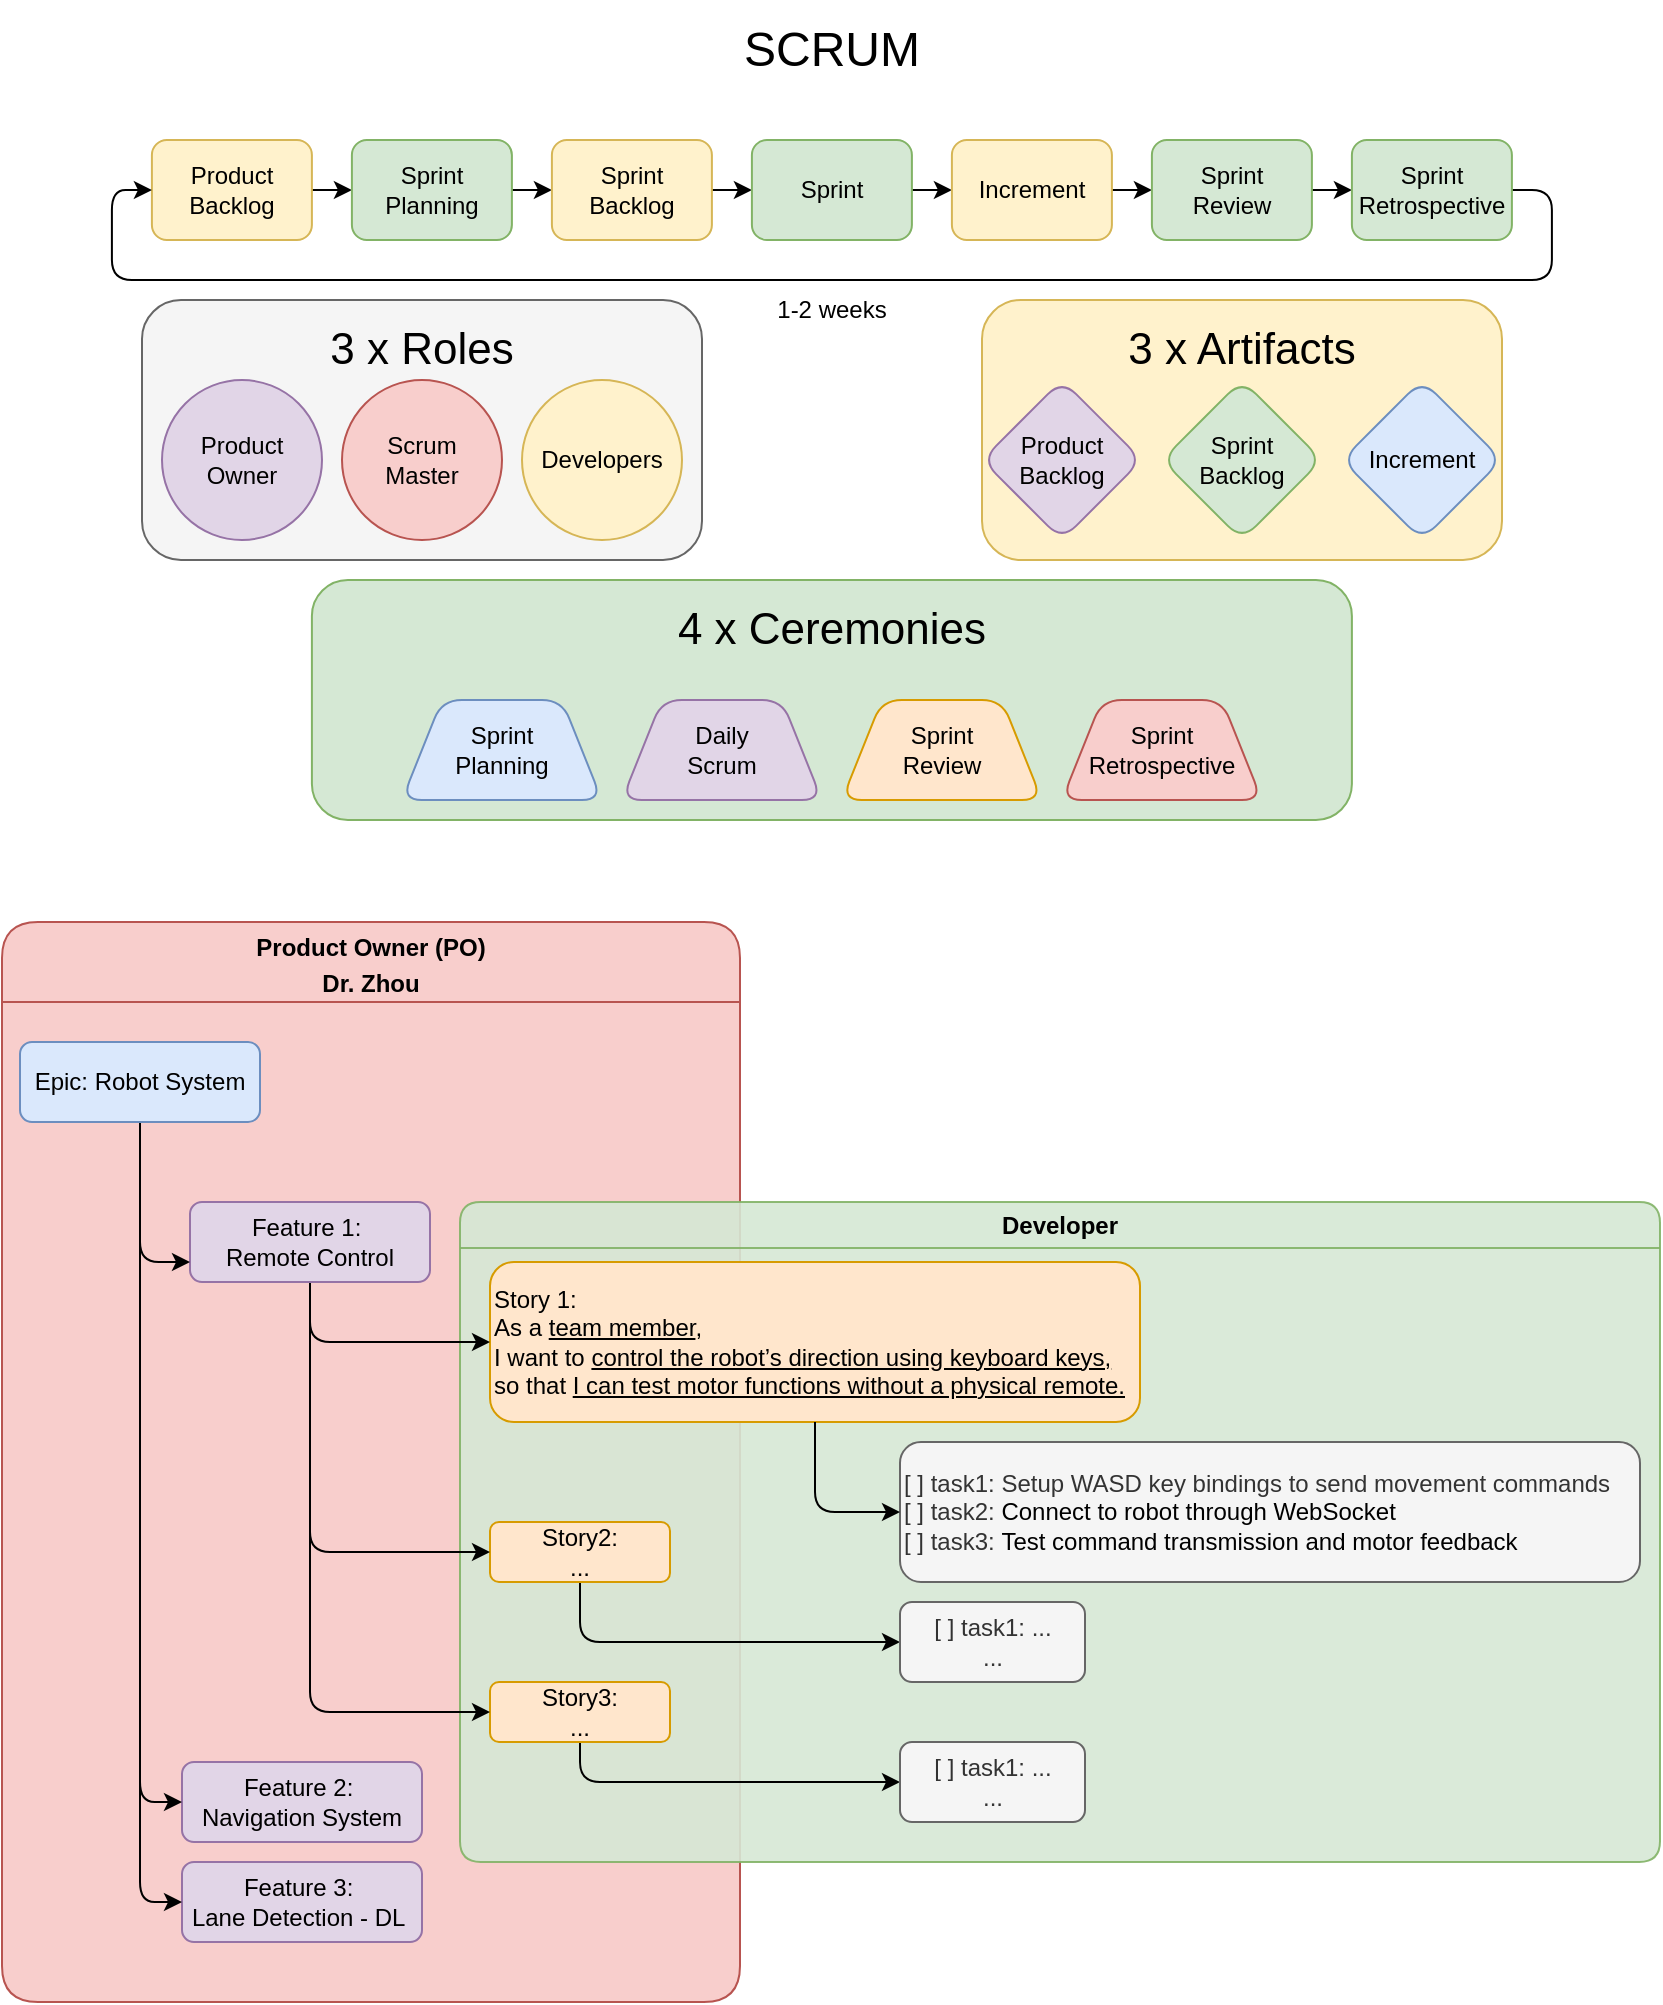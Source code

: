 <mxfile version="28.0.5">
  <diagram name="Page-1" id="K2rsrTp5yFfVZbXNRDB6">
    <mxGraphModel dx="976" dy="630" grid="1" gridSize="10" guides="1" tooltips="1" connect="1" arrows="1" fold="1" page="1" pageScale="1" pageWidth="850" pageHeight="1100" math="0" shadow="0">
      <root>
        <mxCell id="0" />
        <mxCell id="1" parent="0" />
        <mxCell id="alW0ItKAqQshCZF6b7rs-1" value="&lt;font style=&quot;font-size: 24px;&quot;&gt;SCRUM&lt;/font&gt;" style="rounded=1;whiteSpace=wrap;html=1;fillColor=none;strokeColor=none;labelBackgroundColor=none;" parent="1" vertex="1">
          <mxGeometry x="375" y="20" width="100" height="50" as="geometry" />
        </mxCell>
        <mxCell id="alW0ItKAqQshCZF6b7rs-29" value="" style="group;rounded=1;labelBackgroundColor=none;fillColor=#fff2cc;strokeColor=#d6b656;" parent="1" connectable="0" vertex="1">
          <mxGeometry x="500" y="170" width="260" height="130" as="geometry" />
        </mxCell>
        <mxCell id="alW0ItKAqQshCZF6b7rs-22" value="Product&lt;div&gt;Backlog&lt;/div&gt;" style="rhombus;whiteSpace=wrap;html=1;rounded=1;labelBackgroundColor=none;fillColor=#e1d5e7;strokeColor=#9673a6;" parent="alW0ItKAqQshCZF6b7rs-29" vertex="1">
          <mxGeometry y="40" width="80" height="80" as="geometry" />
        </mxCell>
        <mxCell id="alW0ItKAqQshCZF6b7rs-21" value="&lt;font style=&quot;font-size: 22px;&quot;&gt;3 x Artifacts&lt;/font&gt;" style="rounded=1;whiteSpace=wrap;html=1;fillColor=none;strokeColor=none;labelBackgroundColor=none;" parent="alW0ItKAqQshCZF6b7rs-29" vertex="1">
          <mxGeometry x="60" width="140" height="50" as="geometry" />
        </mxCell>
        <mxCell id="alW0ItKAqQshCZF6b7rs-27" value="Sprint&lt;div&gt;Backlog&lt;/div&gt;" style="rhombus;whiteSpace=wrap;html=1;rounded=1;labelBackgroundColor=none;fillColor=#d5e8d4;strokeColor=#82b366;" parent="alW0ItKAqQshCZF6b7rs-29" vertex="1">
          <mxGeometry x="90" y="40" width="80" height="80" as="geometry" />
        </mxCell>
        <mxCell id="alW0ItKAqQshCZF6b7rs-28" value="Increment" style="rhombus;whiteSpace=wrap;html=1;rounded=1;labelBackgroundColor=none;fillColor=#dae8fc;strokeColor=#6c8ebf;" parent="alW0ItKAqQshCZF6b7rs-29" vertex="1">
          <mxGeometry x="180" y="40" width="80" height="80" as="geometry" />
        </mxCell>
        <mxCell id="alW0ItKAqQshCZF6b7rs-72" value="" style="group;labelBackgroundColor=none;fillColor=#d5e8d4;strokeColor=#82b366;rounded=1;" parent="1" connectable="0" vertex="1">
          <mxGeometry x="164.95" y="310" width="520" height="120" as="geometry" />
        </mxCell>
        <mxCell id="alW0ItKAqQshCZF6b7rs-36" value="Sprint&lt;div&gt;Planning&lt;/div&gt;" style="shape=trapezoid;perimeter=trapezoidPerimeter;whiteSpace=wrap;html=1;fixedSize=1;rounded=1;labelBackgroundColor=none;fillColor=#dae8fc;strokeColor=#6c8ebf;" parent="alW0ItKAqQshCZF6b7rs-72" vertex="1">
          <mxGeometry x="45" y="60" width="100" height="50" as="geometry" />
        </mxCell>
        <mxCell id="alW0ItKAqQshCZF6b7rs-32" value="&lt;font style=&quot;font-size: 22px;&quot;&gt;4 x Ceremonies&lt;/font&gt;" style="rounded=1;whiteSpace=wrap;html=1;fillColor=none;strokeColor=none;labelBackgroundColor=none;" parent="alW0ItKAqQshCZF6b7rs-72" vertex="1">
          <mxGeometry x="165" width="190" height="50" as="geometry" />
        </mxCell>
        <mxCell id="alW0ItKAqQshCZF6b7rs-38" value="Daily&lt;div&gt;Scrum&lt;/div&gt;" style="shape=trapezoid;perimeter=trapezoidPerimeter;whiteSpace=wrap;html=1;fixedSize=1;rounded=1;labelBackgroundColor=none;fillColor=#e1d5e7;strokeColor=#9673a6;" parent="alW0ItKAqQshCZF6b7rs-72" vertex="1">
          <mxGeometry x="155" y="60" width="100" height="50" as="geometry" />
        </mxCell>
        <mxCell id="alW0ItKAqQshCZF6b7rs-39" value="Sprint&lt;div&gt;Review&lt;/div&gt;" style="shape=trapezoid;perimeter=trapezoidPerimeter;whiteSpace=wrap;html=1;fixedSize=1;rounded=1;labelBackgroundColor=none;fillColor=#ffe6cc;strokeColor=#d79b00;" parent="alW0ItKAqQshCZF6b7rs-72" vertex="1">
          <mxGeometry x="265" y="60" width="100" height="50" as="geometry" />
        </mxCell>
        <mxCell id="alW0ItKAqQshCZF6b7rs-71" value="Sprint&lt;div&gt;Retrospective&lt;/div&gt;" style="shape=trapezoid;perimeter=trapezoidPerimeter;whiteSpace=wrap;html=1;fixedSize=1;rounded=1;labelBackgroundColor=none;fillColor=#f8cecc;strokeColor=#b85450;" parent="alW0ItKAqQshCZF6b7rs-72" vertex="1">
          <mxGeometry x="375" y="60" width="100" height="50" as="geometry" />
        </mxCell>
        <mxCell id="alW0ItKAqQshCZF6b7rs-77" value="" style="group;labelBackgroundColor=none;rounded=1;" parent="1" connectable="0" vertex="1">
          <mxGeometry x="64.95" y="90" width="720" height="100" as="geometry" />
        </mxCell>
        <mxCell id="alW0ItKAqQshCZF6b7rs-8" style="edgeStyle=orthogonalEdgeStyle;rounded=1;orthogonalLoop=1;jettySize=auto;html=1;exitX=1;exitY=0.5;exitDx=0;exitDy=0;entryX=0;entryY=0.5;entryDx=0;entryDy=0;labelBackgroundColor=none;fontColor=default;" parent="alW0ItKAqQshCZF6b7rs-77" source="alW0ItKAqQshCZF6b7rs-2" target="alW0ItKAqQshCZF6b7rs-3" edge="1">
          <mxGeometry relative="1" as="geometry" />
        </mxCell>
        <mxCell id="alW0ItKAqQshCZF6b7rs-2" value="Product Backlog" style="rounded=1;whiteSpace=wrap;html=1;labelBackgroundColor=none;fillColor=#fff2cc;strokeColor=#d6b656;" parent="alW0ItKAqQshCZF6b7rs-77" vertex="1">
          <mxGeometry x="20" width="80" height="50" as="geometry" />
        </mxCell>
        <mxCell id="alW0ItKAqQshCZF6b7rs-9" style="edgeStyle=orthogonalEdgeStyle;rounded=1;orthogonalLoop=1;jettySize=auto;html=1;exitX=1;exitY=0.5;exitDx=0;exitDy=0;entryX=0;entryY=0.5;entryDx=0;entryDy=0;labelBackgroundColor=none;fontColor=default;" parent="alW0ItKAqQshCZF6b7rs-77" source="alW0ItKAqQshCZF6b7rs-3" target="alW0ItKAqQshCZF6b7rs-4" edge="1">
          <mxGeometry relative="1" as="geometry" />
        </mxCell>
        <mxCell id="alW0ItKAqQshCZF6b7rs-3" value="Sprint Planning" style="rounded=1;whiteSpace=wrap;html=1;labelBackgroundColor=none;fillColor=#d5e8d4;strokeColor=#82b366;" parent="alW0ItKAqQshCZF6b7rs-77" vertex="1">
          <mxGeometry x="120.0" width="80" height="50" as="geometry" />
        </mxCell>
        <mxCell id="alW0ItKAqQshCZF6b7rs-10" style="edgeStyle=orthogonalEdgeStyle;rounded=1;orthogonalLoop=1;jettySize=auto;html=1;exitX=1;exitY=0.5;exitDx=0;exitDy=0;entryX=0;entryY=0.5;entryDx=0;entryDy=0;labelBackgroundColor=none;fontColor=default;" parent="alW0ItKAqQshCZF6b7rs-77" source="alW0ItKAqQshCZF6b7rs-4" target="alW0ItKAqQshCZF6b7rs-5" edge="1">
          <mxGeometry relative="1" as="geometry" />
        </mxCell>
        <mxCell id="alW0ItKAqQshCZF6b7rs-4" value="Sprint&lt;div&gt;Backlog&lt;/div&gt;" style="rounded=1;whiteSpace=wrap;html=1;labelBackgroundColor=none;fillColor=#fff2cc;strokeColor=#d6b656;" parent="alW0ItKAqQshCZF6b7rs-77" vertex="1">
          <mxGeometry x="220" width="80" height="50" as="geometry" />
        </mxCell>
        <mxCell id="alW0ItKAqQshCZF6b7rs-11" style="edgeStyle=orthogonalEdgeStyle;rounded=1;orthogonalLoop=1;jettySize=auto;html=1;exitX=1;exitY=0.5;exitDx=0;exitDy=0;entryX=0;entryY=0.5;entryDx=0;entryDy=0;labelBackgroundColor=none;fontColor=default;" parent="alW0ItKAqQshCZF6b7rs-77" source="alW0ItKAqQshCZF6b7rs-5" target="alW0ItKAqQshCZF6b7rs-6" edge="1">
          <mxGeometry relative="1" as="geometry" />
        </mxCell>
        <mxCell id="alW0ItKAqQshCZF6b7rs-5" value="Sprint" style="rounded=1;whiteSpace=wrap;html=1;labelBackgroundColor=none;fillColor=#d5e8d4;strokeColor=#82b366;" parent="alW0ItKAqQshCZF6b7rs-77" vertex="1">
          <mxGeometry x="320" width="80" height="50" as="geometry" />
        </mxCell>
        <mxCell id="alW0ItKAqQshCZF6b7rs-12" style="edgeStyle=orthogonalEdgeStyle;rounded=1;orthogonalLoop=1;jettySize=auto;html=1;exitX=1;exitY=0.5;exitDx=0;exitDy=0;entryX=0;entryY=0.5;entryDx=0;entryDy=0;labelBackgroundColor=none;fontColor=default;" parent="alW0ItKAqQshCZF6b7rs-77" source="alW0ItKAqQshCZF6b7rs-6" target="alW0ItKAqQshCZF6b7rs-7" edge="1">
          <mxGeometry relative="1" as="geometry" />
        </mxCell>
        <mxCell id="alW0ItKAqQshCZF6b7rs-6" value="Increment" style="rounded=1;whiteSpace=wrap;html=1;labelBackgroundColor=none;fillColor=#fff2cc;strokeColor=#d6b656;" parent="alW0ItKAqQshCZF6b7rs-77" vertex="1">
          <mxGeometry x="420" width="80" height="50" as="geometry" />
        </mxCell>
        <mxCell id="alW0ItKAqQshCZF6b7rs-75" style="edgeStyle=orthogonalEdgeStyle;rounded=1;orthogonalLoop=1;jettySize=auto;html=1;exitX=1;exitY=0.5;exitDx=0;exitDy=0;entryX=0;entryY=0.5;entryDx=0;entryDy=0;labelBackgroundColor=none;fontColor=default;" parent="alW0ItKAqQshCZF6b7rs-77" source="alW0ItKAqQshCZF6b7rs-7" target="alW0ItKAqQshCZF6b7rs-73" edge="1">
          <mxGeometry relative="1" as="geometry" />
        </mxCell>
        <mxCell id="alW0ItKAqQshCZF6b7rs-7" value="Sprint&lt;div&gt;Review&lt;/div&gt;" style="rounded=1;whiteSpace=wrap;html=1;labelBackgroundColor=none;fillColor=#d5e8d4;strokeColor=#82b366;" parent="alW0ItKAqQshCZF6b7rs-77" vertex="1">
          <mxGeometry x="520" width="80" height="50" as="geometry" />
        </mxCell>
        <mxCell id="alW0ItKAqQshCZF6b7rs-14" value="1-2 weeks" style="rounded=1;whiteSpace=wrap;html=1;fillColor=none;strokeColor=none;labelBackgroundColor=none;" parent="alW0ItKAqQshCZF6b7rs-77" vertex="1">
          <mxGeometry x="325.05" y="70" width="70" height="30" as="geometry" />
        </mxCell>
        <mxCell id="alW0ItKAqQshCZF6b7rs-76" style="edgeStyle=orthogonalEdgeStyle;rounded=1;orthogonalLoop=1;jettySize=auto;html=1;exitX=1;exitY=0.5;exitDx=0;exitDy=0;entryX=0;entryY=0.5;entryDx=0;entryDy=0;labelBackgroundColor=none;fontColor=default;" parent="alW0ItKAqQshCZF6b7rs-77" source="alW0ItKAqQshCZF6b7rs-73" target="alW0ItKAqQshCZF6b7rs-2" edge="1">
          <mxGeometry relative="1" as="geometry">
            <Array as="points">
              <mxPoint x="720" y="25" />
              <mxPoint x="720" y="70" />
              <mxPoint y="70" />
              <mxPoint y="25" />
            </Array>
          </mxGeometry>
        </mxCell>
        <mxCell id="alW0ItKAqQshCZF6b7rs-73" value="Sprint&lt;div&gt;Retrospective&lt;/div&gt;" style="rounded=1;whiteSpace=wrap;html=1;labelBackgroundColor=none;fillColor=#d5e8d4;strokeColor=#82b366;" parent="alW0ItKAqQshCZF6b7rs-77" vertex="1">
          <mxGeometry x="620" width="80" height="50" as="geometry" />
        </mxCell>
        <mxCell id="H4ft9FC7T2seqUX7BpRU-1" value="" style="group" parent="1" connectable="0" vertex="1">
          <mxGeometry x="80" y="170" width="280" height="130" as="geometry" />
        </mxCell>
        <mxCell id="alW0ItKAqQshCZF6b7rs-41" value="" style="group;rounded=1;labelBackgroundColor=none;fillColor=#f5f5f5;fontColor=#333333;strokeColor=#666666;container=0;" parent="H4ft9FC7T2seqUX7BpRU-1" connectable="0" vertex="1">
          <mxGeometry width="280" height="130" as="geometry" />
        </mxCell>
        <mxCell id="alW0ItKAqQshCZF6b7rs-15" value="Product Owner" style="ellipse;whiteSpace=wrap;html=1;rounded=1;labelBackgroundColor=none;fillColor=#e1d5e7;strokeColor=#9673a6;" parent="H4ft9FC7T2seqUX7BpRU-1" vertex="1">
          <mxGeometry x="10" y="40" width="80" height="80" as="geometry" />
        </mxCell>
        <mxCell id="alW0ItKAqQshCZF6b7rs-16" value="Scrum&lt;div&gt;Master&lt;/div&gt;" style="ellipse;whiteSpace=wrap;html=1;rounded=1;labelBackgroundColor=none;fillColor=#f8cecc;strokeColor=#b85450;" parent="H4ft9FC7T2seqUX7BpRU-1" vertex="1">
          <mxGeometry x="100" y="40" width="80" height="80" as="geometry" />
        </mxCell>
        <mxCell id="alW0ItKAqQshCZF6b7rs-17" value="Developers" style="ellipse;whiteSpace=wrap;html=1;rounded=1;labelBackgroundColor=none;fillColor=#fff2cc;strokeColor=#d6b656;" parent="H4ft9FC7T2seqUX7BpRU-1" vertex="1">
          <mxGeometry x="190" y="40" width="80" height="80" as="geometry" />
        </mxCell>
        <mxCell id="alW0ItKAqQshCZF6b7rs-20" value="&lt;font style=&quot;font-size: 22px;&quot;&gt;3 x Roles&lt;/font&gt;" style="rounded=1;whiteSpace=wrap;html=1;fillColor=none;strokeColor=none;labelBackgroundColor=none;" parent="H4ft9FC7T2seqUX7BpRU-1" vertex="1">
          <mxGeometry x="90" width="100" height="50" as="geometry" />
        </mxCell>
        <mxCell id="H4ft9FC7T2seqUX7BpRU-49" value="" style="group" parent="1" connectable="0" vertex="1">
          <mxGeometry x="10" y="481" width="829" height="540" as="geometry" />
        </mxCell>
        <mxCell id="H4ft9FC7T2seqUX7BpRU-21" value="&lt;table&gt;&lt;tbody&gt;&lt;tr&gt;&lt;td data-col-size=&quot;sm&quot; data-end=&quot;545&quot; data-start=&quot;520&quot;&gt;&lt;strong data-end=&quot;544&quot; data-start=&quot;522&quot;&gt;Product Owner (PO)&lt;/strong&gt;&lt;/td&gt;&lt;/tr&gt;&lt;/tbody&gt;&lt;/table&gt;Dr. Zhou" style="swimlane;whiteSpace=wrap;html=1;rounded=1;fillColor=#f8cecc;strokeColor=#b85450;glass=0;swimlaneFillColor=light-dark(#f8cecc, #ededed);container=0;startSize=40;" parent="H4ft9FC7T2seqUX7BpRU-49" vertex="1">
          <mxGeometry width="369" height="540" as="geometry">
            <mxRectangle x="10" y="990" width="60" height="30" as="alternateBounds" />
          </mxGeometry>
        </mxCell>
        <mxCell id="alW0ItKAqQshCZF6b7rs-47" value="Feature 2:&amp;nbsp;&lt;div&gt;Navigation System&lt;/div&gt;" style="rounded=1;whiteSpace=wrap;html=1;labelBackgroundColor=none;fillColor=#e1d5e7;strokeColor=#9673a6;" parent="H4ft9FC7T2seqUX7BpRU-21" vertex="1">
          <mxGeometry x="90" y="420" width="120" height="40" as="geometry" />
        </mxCell>
        <mxCell id="alW0ItKAqQshCZF6b7rs-48" value="Feature 3:&amp;nbsp;&lt;div&gt;Lane Detection - DL&lt;span style=&quot;background-color: transparent; color: light-dark(rgb(0, 0, 0), rgb(255, 255, 255));&quot;&gt;&amp;nbsp;&lt;/span&gt;&lt;/div&gt;" style="rounded=1;whiteSpace=wrap;html=1;labelBackgroundColor=none;fillColor=#e1d5e7;strokeColor=#9673a6;" parent="H4ft9FC7T2seqUX7BpRU-21" vertex="1">
          <mxGeometry x="90" y="470" width="120" height="40" as="geometry" />
        </mxCell>
        <mxCell id="H4ft9FC7T2seqUX7BpRU-22" value="Developer" style="swimlane;whiteSpace=wrap;html=1;rounded=1;fillColor=#d5e8d4;strokeColor=#82b366;glass=0;backgroundOutline=0;fillStyle=auto;swimlaneLine=1;arcSize=15;swimlaneFillColor=light-dark(#d6e8d5, #ededed);connectable=1;allowArrows=1;container=0;opacity=90;" parent="H4ft9FC7T2seqUX7BpRU-49" vertex="1">
          <mxGeometry x="229" y="140" width="600" height="330" as="geometry">
            <mxRectangle x="230" y="1090" width="100" height="30" as="alternateBounds" />
          </mxGeometry>
        </mxCell>
        <mxCell id="H4ft9FC7T2seqUX7BpRU-48" style="edgeStyle=orthogonalEdgeStyle;rounded=1;orthogonalLoop=1;jettySize=auto;html=1;exitX=0.5;exitY=1;exitDx=0;exitDy=0;entryX=0;entryY=0.5;entryDx=0;entryDy=0;" parent="H4ft9FC7T2seqUX7BpRU-22" source="alW0ItKAqQshCZF6b7rs-59" target="H4ft9FC7T2seqUX7BpRU-46" edge="1">
          <mxGeometry relative="1" as="geometry" />
        </mxCell>
        <mxCell id="alW0ItKAqQshCZF6b7rs-59" value="Story3:&lt;div&gt;...&lt;/div&gt;" style="rounded=1;whiteSpace=wrap;html=1;aspect=fixed;labelBackgroundColor=none;fillColor=#ffe6cc;strokeColor=#d79b00;" parent="H4ft9FC7T2seqUX7BpRU-22" vertex="1">
          <mxGeometry x="15" y="240" width="90" height="30" as="geometry" />
        </mxCell>
        <mxCell id="H4ft9FC7T2seqUX7BpRU-47" style="edgeStyle=orthogonalEdgeStyle;rounded=1;orthogonalLoop=1;jettySize=auto;html=1;exitX=0.5;exitY=1;exitDx=0;exitDy=0;entryX=0;entryY=0.5;entryDx=0;entryDy=0;" parent="H4ft9FC7T2seqUX7BpRU-22" source="alW0ItKAqQshCZF6b7rs-58" target="H4ft9FC7T2seqUX7BpRU-38" edge="1">
          <mxGeometry relative="1" as="geometry" />
        </mxCell>
        <mxCell id="alW0ItKAqQshCZF6b7rs-58" value="Story2:&lt;div&gt;...&lt;/div&gt;" style="rounded=1;whiteSpace=wrap;html=1;aspect=fixed;labelBackgroundColor=none;fillColor=#ffe6cc;strokeColor=#d79b00;" parent="H4ft9FC7T2seqUX7BpRU-22" vertex="1">
          <mxGeometry x="15" y="160" width="90" height="30" as="geometry" />
        </mxCell>
        <mxCell id="alW0ItKAqQshCZF6b7rs-50" value="Story 1:&amp;nbsp;&lt;div&gt;&lt;div&gt;As a &lt;u&gt;team member&lt;/u&gt;,&lt;/div&gt;&lt;div&gt;I want to &lt;u&gt;control the robot’s direction using keyboard keys,&lt;/u&gt;&lt;/div&gt;&lt;div&gt;so that &lt;u&gt;I can test motor functions without a physical remote.&lt;/u&gt;&lt;/div&gt;&lt;/div&gt;" style="rounded=1;whiteSpace=wrap;html=1;labelBackgroundColor=none;align=left;fillColor=#ffe6cc;strokeColor=#d79b00;" parent="H4ft9FC7T2seqUX7BpRU-22" vertex="1">
          <mxGeometry x="15" y="30" width="325" height="80" as="geometry" />
        </mxCell>
        <mxCell id="H4ft9FC7T2seqUX7BpRU-19" value="[ ] task1:&amp;nbsp;&lt;span style=&quot;background-color: transparent;&quot;&gt;Setup WASD key bindings to send movement commands&lt;/span&gt;&lt;div&gt;[ ] task2:&amp;nbsp;&lt;span style=&quot;background-color: transparent; color: light-dark(rgb(0, 0, 0), rgb(255, 255, 255));&quot;&gt;Connect to robot through WebSocket&lt;/span&gt;&lt;/div&gt;&lt;div&gt;[ ] task3:&amp;nbsp;&lt;span style=&quot;background-color: transparent; color: light-dark(rgb(0, 0, 0), rgb(255, 255, 255));&quot;&gt;Test command transmission and motor feedback&lt;/span&gt;&lt;/div&gt;" style="whiteSpace=wrap;html=1;rounded=1;labelBackgroundColor=none;align=left;fillColor=#f5f5f5;fontColor=#333333;strokeColor=#666666;" parent="H4ft9FC7T2seqUX7BpRU-22" vertex="1">
          <mxGeometry x="220" y="120" width="370" height="70" as="geometry" />
        </mxCell>
        <mxCell id="H4ft9FC7T2seqUX7BpRU-20" value="" style="edgeStyle=orthogonalEdgeStyle;rounded=1;orthogonalLoop=1;jettySize=auto;html=1;entryX=0;entryY=0.5;entryDx=0;entryDy=0;" parent="H4ft9FC7T2seqUX7BpRU-22" source="alW0ItKAqQshCZF6b7rs-50" target="H4ft9FC7T2seqUX7BpRU-19" edge="1">
          <mxGeometry relative="1" as="geometry" />
        </mxCell>
        <mxCell id="H4ft9FC7T2seqUX7BpRU-38" value="&lt;span style=&quot;text-align: left;&quot;&gt;[ ] task1: ...&lt;/span&gt;&lt;div&gt;&lt;span style=&quot;text-align: left;&quot;&gt;...&lt;/span&gt;&lt;/div&gt;" style="whiteSpace=wrap;html=1;rounded=1;fillColor=#f5f5f5;fontColor=#333333;strokeColor=#666666;" parent="H4ft9FC7T2seqUX7BpRU-22" vertex="1">
          <mxGeometry x="220" y="200" width="92.5" height="40" as="geometry" />
        </mxCell>
        <mxCell id="H4ft9FC7T2seqUX7BpRU-46" value="&lt;span style=&quot;text-align: left;&quot;&gt;[ ] task1: ...&lt;/span&gt;&lt;div&gt;&lt;span style=&quot;text-align: left;&quot;&gt;...&lt;/span&gt;&lt;/div&gt;" style="whiteSpace=wrap;html=1;rounded=1;fillColor=#f5f5f5;fontColor=#333333;strokeColor=#666666;" parent="H4ft9FC7T2seqUX7BpRU-22" vertex="1">
          <mxGeometry x="220" y="270" width="92.5" height="40" as="geometry" />
        </mxCell>
        <mxCell id="alW0ItKAqQshCZF6b7rs-68" style="edgeStyle=elbowEdgeStyle;rounded=1;orthogonalLoop=1;jettySize=auto;html=1;exitX=0.5;exitY=1;exitDx=0;exitDy=0;entryX=0;entryY=0.5;entryDx=0;entryDy=0;labelBackgroundColor=none;fontColor=default;" parent="H4ft9FC7T2seqUX7BpRU-49" source="alW0ItKAqQshCZF6b7rs-45" target="alW0ItKAqQshCZF6b7rs-50" edge="1">
          <mxGeometry relative="1" as="geometry">
            <Array as="points">
              <mxPoint x="154" y="220" />
            </Array>
          </mxGeometry>
        </mxCell>
        <mxCell id="alW0ItKAqQshCZF6b7rs-69" style="edgeStyle=elbowEdgeStyle;rounded=1;orthogonalLoop=1;jettySize=auto;html=1;exitX=0.5;exitY=1;exitDx=0;exitDy=0;entryX=0;entryY=0.5;entryDx=0;entryDy=0;labelBackgroundColor=none;fontColor=default;" parent="H4ft9FC7T2seqUX7BpRU-49" source="alW0ItKAqQshCZF6b7rs-45" target="alW0ItKAqQshCZF6b7rs-58" edge="1">
          <mxGeometry relative="1" as="geometry">
            <Array as="points">
              <mxPoint x="154" y="240" />
            </Array>
          </mxGeometry>
        </mxCell>
        <mxCell id="alW0ItKAqQshCZF6b7rs-70" style="edgeStyle=elbowEdgeStyle;rounded=1;orthogonalLoop=1;jettySize=auto;html=1;exitX=0.5;exitY=1;exitDx=0;exitDy=0;entryX=0;entryY=0.5;entryDx=0;entryDy=0;labelBackgroundColor=none;fontColor=default;" parent="H4ft9FC7T2seqUX7BpRU-49" source="alW0ItKAqQshCZF6b7rs-45" target="alW0ItKAqQshCZF6b7rs-59" edge="1">
          <mxGeometry relative="1" as="geometry">
            <Array as="points">
              <mxPoint x="154" y="240" />
            </Array>
          </mxGeometry>
        </mxCell>
        <mxCell id="alW0ItKAqQshCZF6b7rs-45" value="Feature 1:&amp;nbsp;&lt;div&gt;Remote Control&lt;/div&gt;" style="rounded=1;whiteSpace=wrap;html=1;labelBackgroundColor=none;fillColor=#e1d5e7;strokeColor=#9673a6;" parent="H4ft9FC7T2seqUX7BpRU-49" vertex="1">
          <mxGeometry x="94" y="140" width="120" height="40" as="geometry" />
        </mxCell>
        <mxCell id="alW0ItKAqQshCZF6b7rs-61" style="edgeStyle=elbowEdgeStyle;rounded=1;orthogonalLoop=1;jettySize=auto;html=1;labelBackgroundColor=none;fontColor=default;exitX=0.5;exitY=1;exitDx=0;exitDy=0;" parent="H4ft9FC7T2seqUX7BpRU-49" source="alW0ItKAqQshCZF6b7rs-46" target="alW0ItKAqQshCZF6b7rs-45" edge="1">
          <mxGeometry relative="1" as="geometry">
            <Array as="points">
              <mxPoint x="69" y="170" />
            </Array>
          </mxGeometry>
        </mxCell>
        <mxCell id="alW0ItKAqQshCZF6b7rs-62" style="edgeStyle=elbowEdgeStyle;rounded=1;orthogonalLoop=1;jettySize=auto;html=1;exitX=0.5;exitY=1;exitDx=0;exitDy=0;entryX=0;entryY=0.5;entryDx=0;entryDy=0;labelBackgroundColor=none;fontColor=default;" parent="H4ft9FC7T2seqUX7BpRU-49" source="alW0ItKAqQshCZF6b7rs-46" target="alW0ItKAqQshCZF6b7rs-47" edge="1">
          <mxGeometry relative="1" as="geometry">
            <Array as="points">
              <mxPoint x="69" y="200" />
            </Array>
          </mxGeometry>
        </mxCell>
        <mxCell id="alW0ItKAqQshCZF6b7rs-63" style="edgeStyle=elbowEdgeStyle;rounded=1;orthogonalLoop=1;jettySize=auto;html=1;exitX=0.5;exitY=1;exitDx=0;exitDy=0;entryX=0;entryY=0.5;entryDx=0;entryDy=0;labelBackgroundColor=none;fontColor=default;" parent="H4ft9FC7T2seqUX7BpRU-49" source="alW0ItKAqQshCZF6b7rs-46" target="alW0ItKAqQshCZF6b7rs-48" edge="1">
          <mxGeometry relative="1" as="geometry">
            <Array as="points">
              <mxPoint x="69" y="240" />
            </Array>
          </mxGeometry>
        </mxCell>
        <mxCell id="alW0ItKAqQshCZF6b7rs-46" value="&lt;div&gt;Epic: Robot System&lt;/div&gt;" style="rounded=1;whiteSpace=wrap;html=1;labelBackgroundColor=none;fillColor=#dae8fc;strokeColor=#6c8ebf;" parent="H4ft9FC7T2seqUX7BpRU-49" vertex="1">
          <mxGeometry x="9" y="60" width="120" height="40" as="geometry" />
        </mxCell>
      </root>
    </mxGraphModel>
  </diagram>
</mxfile>

